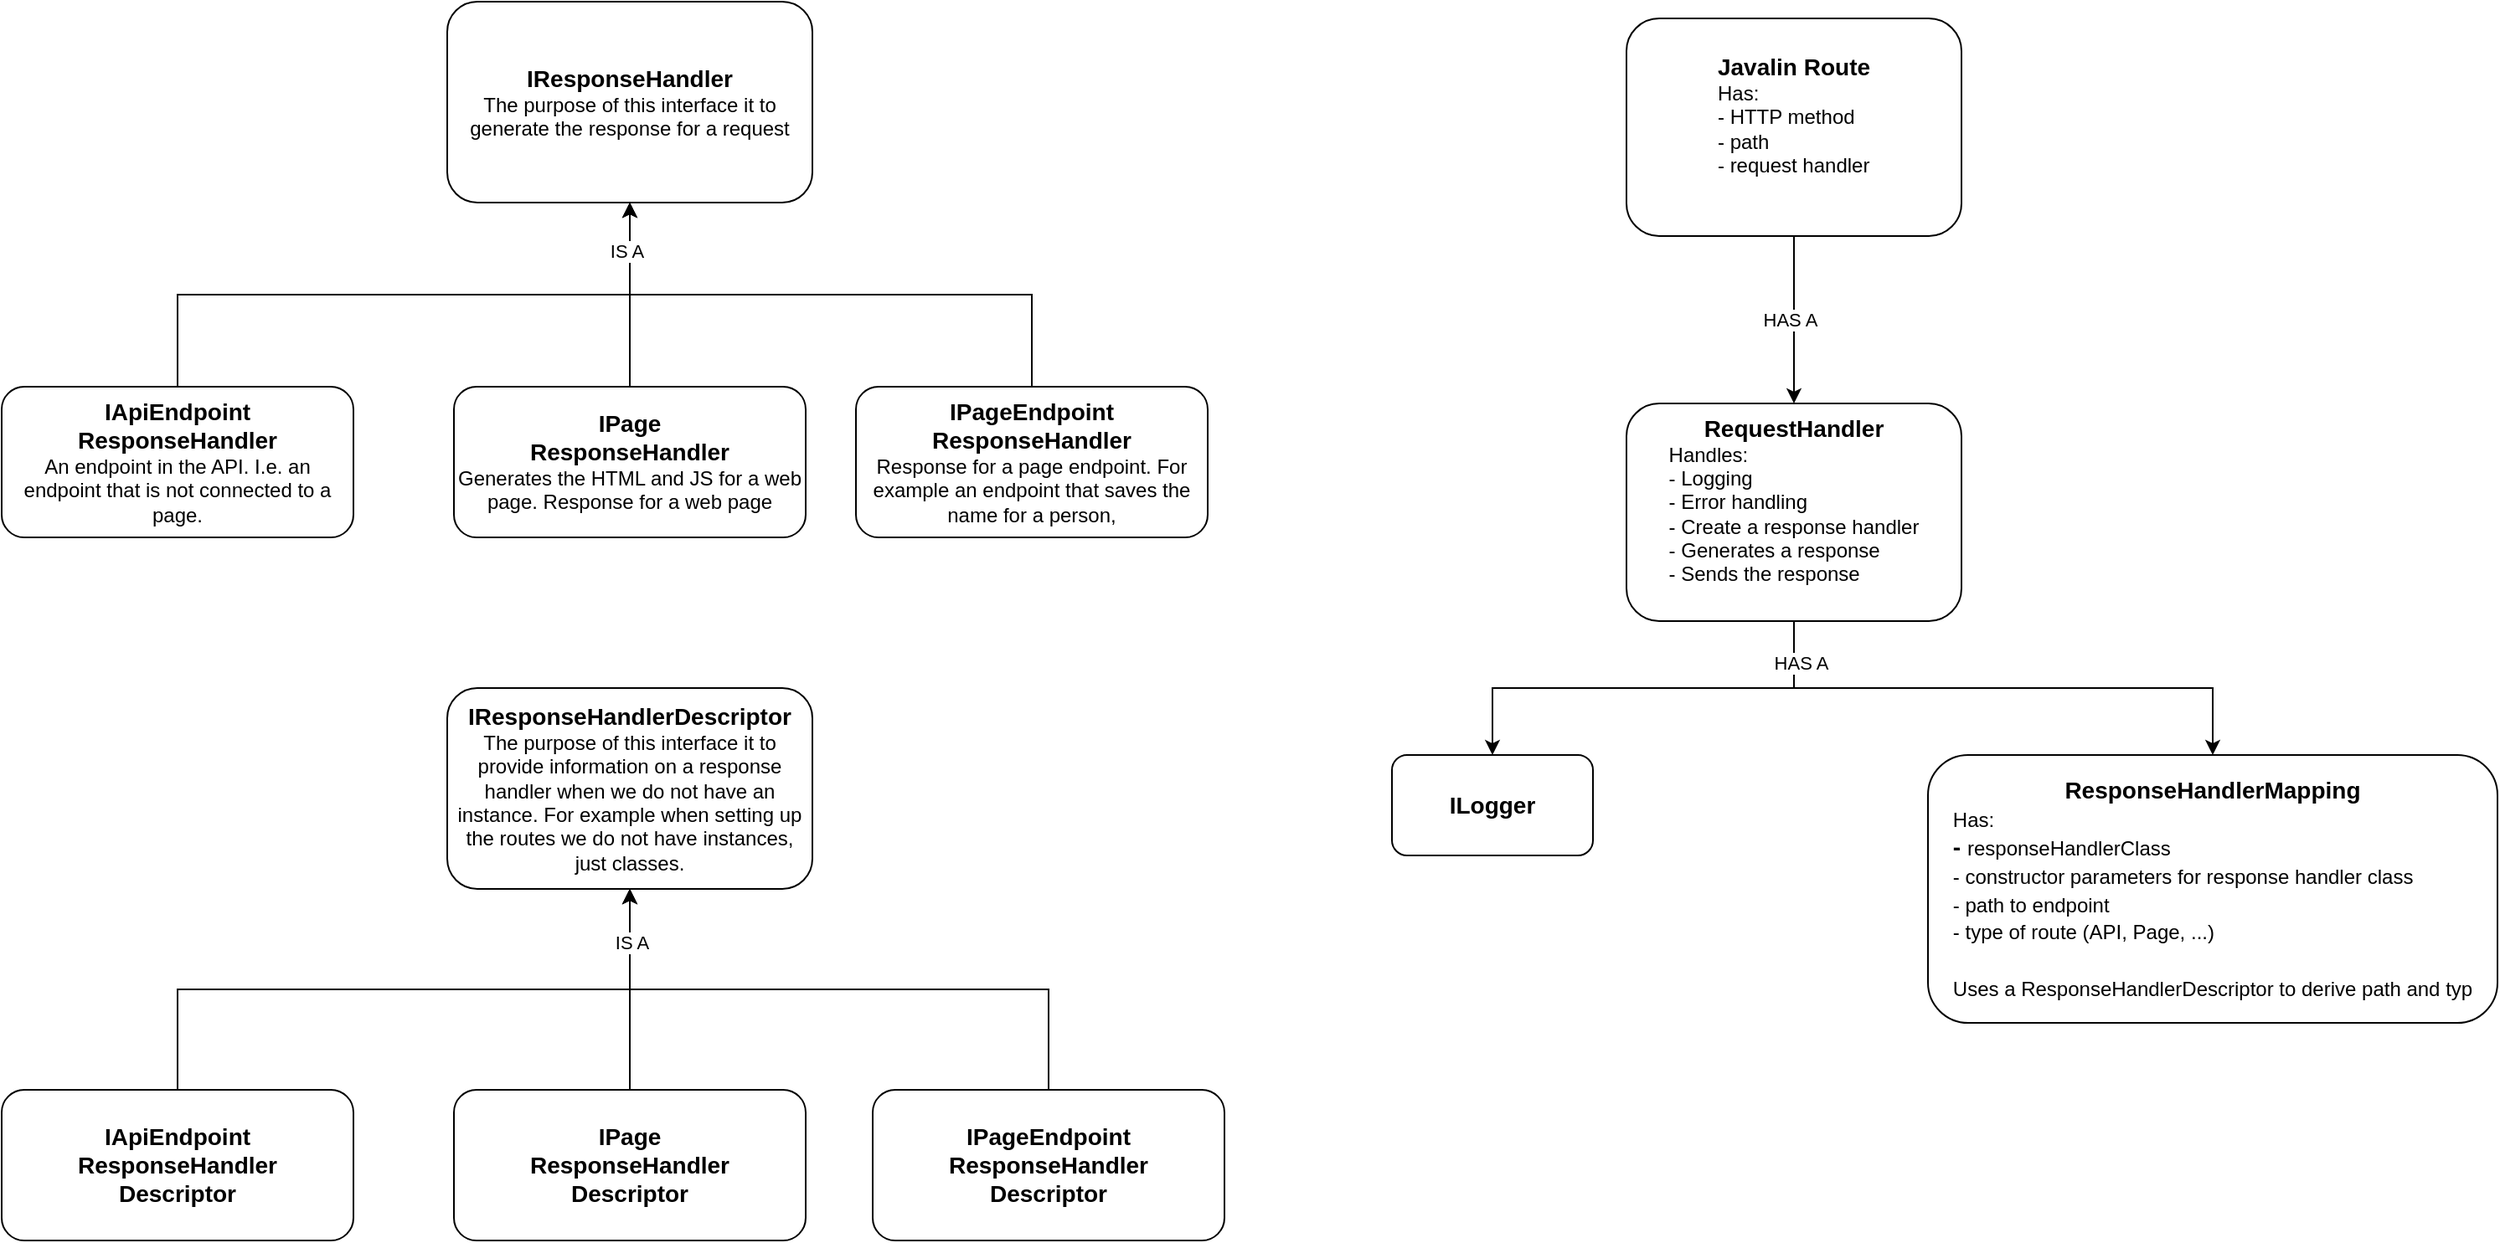 <mxfile version="22.1.22" type="embed">
  <diagram id="23iRSUPoRavnBvh4doch" name="Page-1">
    <mxGraphModel dx="1216" dy="1165" grid="1" gridSize="10" guides="1" tooltips="1" connect="1" arrows="1" fold="1" page="1" pageScale="1" pageWidth="827" pageHeight="1169" math="0" shadow="0">
      <root>
        <mxCell id="0" />
        <mxCell id="1" parent="0" />
        <mxCell id="4" value="&lt;b&gt;&lt;font style=&quot;font-size: 14px;&quot;&gt;IResponseHandler&lt;/font&gt;&lt;/b&gt;&lt;br&gt;The purpose of this interface it to generate the response for a request" style="rounded=1;whiteSpace=wrap;html=1;" vertex="1" parent="1">
          <mxGeometry x="346" y="90" width="218" height="120" as="geometry" />
        </mxCell>
        <mxCell id="8" style="edgeStyle=orthogonalEdgeStyle;rounded=0;orthogonalLoop=1;jettySize=auto;html=1;exitX=0.5;exitY=0;exitDx=0;exitDy=0;entryX=0.5;entryY=1;entryDx=0;entryDy=0;" edge="1" parent="1" source="5" target="4">
          <mxGeometry relative="1" as="geometry" />
        </mxCell>
        <mxCell id="5" value="&lt;font style=&quot;font-size: 14px;&quot;&gt;&lt;b&gt;IPage&lt;br&gt;ResponseHandler&lt;/b&gt;&lt;/font&gt;&lt;br&gt;Generates the HTML and JS for a web page. Response for a web page" style="rounded=1;whiteSpace=wrap;html=1;" vertex="1" parent="1">
          <mxGeometry x="350" y="320" width="210" height="90" as="geometry" />
        </mxCell>
        <mxCell id="9" style="edgeStyle=orthogonalEdgeStyle;rounded=0;orthogonalLoop=1;jettySize=auto;html=1;exitX=0.5;exitY=0;exitDx=0;exitDy=0;entryX=0.5;entryY=1;entryDx=0;entryDy=0;" edge="1" parent="1" source="6" target="4">
          <mxGeometry relative="1" as="geometry" />
        </mxCell>
        <mxCell id="6" value="&lt;font style=&quot;font-size: 14px;&quot;&gt;&lt;b&gt;IPageEndpoint&lt;br&gt;ResponseHandler&lt;/b&gt;&lt;/font&gt;&lt;br&gt;Response for a page endpoint. For example an endpoint that saves the name for a person," style="rounded=1;whiteSpace=wrap;html=1;" vertex="1" parent="1">
          <mxGeometry x="590" y="320" width="210" height="90" as="geometry" />
        </mxCell>
        <mxCell id="10" style="edgeStyle=orthogonalEdgeStyle;rounded=0;orthogonalLoop=1;jettySize=auto;html=1;exitX=0.5;exitY=0;exitDx=0;exitDy=0;entryX=0.5;entryY=1;entryDx=0;entryDy=0;" edge="1" parent="1" source="7" target="4">
          <mxGeometry relative="1" as="geometry" />
        </mxCell>
        <mxCell id="23" value="IS A" style="edgeLabel;html=1;align=center;verticalAlign=middle;resizable=0;points=[];" vertex="1" connectable="0" parent="10">
          <mxGeometry x="0.847" y="2" relative="1" as="geometry">
            <mxPoint as="offset" />
          </mxGeometry>
        </mxCell>
        <mxCell id="7" value="&lt;font style=&quot;font-size: 14px;&quot;&gt;&lt;b&gt;IApiEndpoint&lt;br&gt;ResponseHandler&lt;/b&gt;&lt;/font&gt;&lt;br&gt;An endpoint in the API. I.e. an endpoint that is not connected to a page." style="rounded=1;whiteSpace=wrap;html=1;" vertex="1" parent="1">
          <mxGeometry x="80" y="320" width="210" height="90" as="geometry" />
        </mxCell>
        <mxCell id="11" value="&lt;b&gt;&lt;font style=&quot;font-size: 14px;&quot;&gt;IResponseHandlerDescriptor&lt;/font&gt;&lt;/b&gt;&lt;br&gt;The purpose of this interface it to provide information on a response handler when we do not have an instance. For example when setting up the routes we do not have instances, just classes." style="rounded=1;whiteSpace=wrap;html=1;" vertex="1" parent="1">
          <mxGeometry x="346" y="500" width="218" height="120" as="geometry" />
        </mxCell>
        <mxCell id="25" style="edgeStyle=orthogonalEdgeStyle;rounded=0;orthogonalLoop=1;jettySize=auto;html=1;exitX=0.5;exitY=0;exitDx=0;exitDy=0;entryX=0.5;entryY=1;entryDx=0;entryDy=0;" edge="1" parent="1" source="13" target="11">
          <mxGeometry relative="1" as="geometry" />
        </mxCell>
        <mxCell id="13" value="&lt;font style=&quot;font-size: 14px;&quot;&gt;&lt;b&gt;IApiEndpoint&lt;br&gt;ResponseHandler&lt;br&gt;&lt;/b&gt;&lt;/font&gt;&lt;font style=&quot;font-size: 14px;&quot;&gt;&lt;b&gt;Descriptor&lt;/b&gt;&lt;/font&gt;&lt;br&gt;" style="rounded=1;whiteSpace=wrap;html=1;" vertex="1" parent="1">
          <mxGeometry x="80" y="740" width="210" height="90" as="geometry" />
        </mxCell>
        <mxCell id="27" style="edgeStyle=orthogonalEdgeStyle;rounded=0;orthogonalLoop=1;jettySize=auto;html=1;exitX=0.5;exitY=0;exitDx=0;exitDy=0;entryX=0.5;entryY=1;entryDx=0;entryDy=0;" edge="1" parent="1" source="14" target="11">
          <mxGeometry relative="1" as="geometry" />
        </mxCell>
        <mxCell id="14" value="&lt;font style=&quot;font-size: 14px;&quot;&gt;&lt;b&gt;IPageEndpoint&lt;br&gt;ResponseHandler &lt;br&gt;Descriptor&lt;/b&gt;&lt;/font&gt;&lt;br&gt;" style="rounded=1;whiteSpace=wrap;html=1;" vertex="1" parent="1">
          <mxGeometry x="600" y="740" width="210" height="90" as="geometry" />
        </mxCell>
        <mxCell id="26" style="edgeStyle=orthogonalEdgeStyle;rounded=0;orthogonalLoop=1;jettySize=auto;html=1;exitX=0.5;exitY=0;exitDx=0;exitDy=0;" edge="1" parent="1" source="15" target="11">
          <mxGeometry relative="1" as="geometry" />
        </mxCell>
        <mxCell id="28" value="IS A" style="edgeLabel;html=1;align=center;verticalAlign=middle;resizable=0;points=[];" vertex="1" connectable="0" parent="26">
          <mxGeometry x="0.467" y="-1" relative="1" as="geometry">
            <mxPoint as="offset" />
          </mxGeometry>
        </mxCell>
        <mxCell id="15" value="&lt;font style=&quot;font-size: 14px;&quot;&gt;&lt;b&gt;IPage&lt;br&gt;ResponseHandler&lt;br&gt;Descriptor&lt;/b&gt;&lt;/font&gt;&lt;br&gt;" style="rounded=1;whiteSpace=wrap;html=1;" vertex="1" parent="1">
          <mxGeometry x="350" y="740" width="210" height="90" as="geometry" />
        </mxCell>
        <mxCell id="21" style="edgeStyle=orthogonalEdgeStyle;rounded=0;orthogonalLoop=1;jettySize=auto;html=1;exitX=0.5;exitY=1;exitDx=0;exitDy=0;entryX=0.5;entryY=0;entryDx=0;entryDy=0;" edge="1" parent="1" source="35" target="20">
          <mxGeometry relative="1" as="geometry">
            <mxPoint x="1145" y="240" as="sourcePoint" />
          </mxGeometry>
        </mxCell>
        <mxCell id="22" value="HAS A&amp;nbsp;" style="edgeLabel;html=1;align=center;verticalAlign=middle;resizable=0;points=[];" vertex="1" connectable="0" parent="21">
          <mxGeometry x="-0.011" y="-1" relative="1" as="geometry">
            <mxPoint as="offset" />
          </mxGeometry>
        </mxCell>
        <mxCell id="30" style="edgeStyle=orthogonalEdgeStyle;rounded=0;orthogonalLoop=1;jettySize=auto;html=1;exitX=0.5;exitY=1;exitDx=0;exitDy=0;entryX=0.5;entryY=0;entryDx=0;entryDy=0;startArrow=none;startFill=0;endArrow=classic;endFill=1;" edge="1" parent="1" source="20" target="29">
          <mxGeometry relative="1" as="geometry" />
        </mxCell>
        <mxCell id="20" value="&lt;b&gt;&lt;font style=&quot;font-size: 14px;&quot;&gt;RequestHandler&lt;/font&gt;&lt;/b&gt;&lt;br&gt;&lt;div style=&quot;text-align: left;&quot;&gt;&lt;span style=&quot;background-color: initial;&quot;&gt;Handles:&lt;/span&gt;&lt;/div&gt;&lt;div style=&quot;text-align: left;&quot;&gt;&lt;span style=&quot;background-color: initial;&quot;&gt;- Logging&lt;/span&gt;&lt;/div&gt;&lt;div style=&quot;text-align: left;&quot;&gt;&lt;span style=&quot;background-color: initial;&quot;&gt;- Error handling&lt;/span&gt;&lt;/div&gt;&lt;div style=&quot;text-align: left;&quot;&gt;&lt;span style=&quot;background-color: initial;&quot;&gt;- Create a response handler&lt;/span&gt;&lt;/div&gt;&lt;div style=&quot;text-align: left;&quot;&gt;&lt;span style=&quot;background-color: initial;&quot;&gt;- Generates a response&lt;/span&gt;&lt;/div&gt;&lt;div style=&quot;text-align: left;&quot;&gt;&lt;span style=&quot;background-color: initial;&quot;&gt;- Sends the response&lt;/span&gt;&lt;/div&gt;&lt;div style=&quot;text-align: left;&quot;&gt;&lt;br&gt;&lt;/div&gt;" style="rounded=1;whiteSpace=wrap;html=1;" vertex="1" parent="1">
          <mxGeometry x="1050" y="330" width="200" height="130" as="geometry" />
        </mxCell>
        <mxCell id="29" value="&lt;b&gt;&lt;font style=&quot;font-size: 14px;&quot;&gt;ILogger&lt;/font&gt;&lt;/b&gt;" style="rounded=1;whiteSpace=wrap;html=1;" vertex="1" parent="1">
          <mxGeometry x="910" y="540" width="120" height="60" as="geometry" />
        </mxCell>
        <mxCell id="33" style="edgeStyle=orthogonalEdgeStyle;rounded=0;orthogonalLoop=1;jettySize=auto;html=1;exitX=0.5;exitY=0;exitDx=0;exitDy=0;startArrow=classic;startFill=1;endArrow=none;endFill=0;" edge="1" parent="1" source="32" target="20">
          <mxGeometry relative="1" as="geometry" />
        </mxCell>
        <mxCell id="34" value="HAS A" style="edgeLabel;html=1;align=center;verticalAlign=middle;resizable=0;points=[];" vertex="1" connectable="0" parent="33">
          <mxGeometry x="0.849" y="-4" relative="1" as="geometry">
            <mxPoint as="offset" />
          </mxGeometry>
        </mxCell>
        <mxCell id="32" value="&lt;font style=&quot;font-size: 14px;&quot;&gt;&lt;b&gt;ResponseHandlerMapping&lt;/b&gt;&lt;br&gt;&lt;div style=&quot;text-align: left;&quot;&gt;&lt;span style=&quot;background-color: initial; font-size: 12px;&quot;&gt;Has:&lt;/span&gt;&lt;/div&gt;&lt;div style=&quot;font-weight: bold; text-align: left;&quot;&gt;&lt;b style=&quot;background-color: initial; font-size: 12px;&quot;&gt;&lt;font style=&quot;font-size: 14px;&quot;&gt;-&amp;nbsp;&lt;/font&gt;&lt;/b&gt;&lt;span style=&quot;background-color: initial; font-size: 12px; font-weight: normal;&quot;&gt;responseHandlerClass&lt;/span&gt;&lt;/div&gt;&lt;div style=&quot;font-weight: bold; text-align: left;&quot;&gt;&lt;span style=&quot;background-color: initial; font-size: 12px; font-weight: normal;&quot;&gt;- constructor parameters for response handler class&lt;/span&gt;&lt;/div&gt;&lt;div style=&quot;font-weight: bold; text-align: left;&quot;&gt;&lt;span style=&quot;background-color: initial; font-size: 12px; font-weight: normal;&quot;&gt;- path to endpoint&lt;/span&gt;&lt;/div&gt;&lt;div style=&quot;font-weight: bold; text-align: left;&quot;&gt;&lt;span style=&quot;background-color: initial; font-size: 12px; font-weight: normal;&quot;&gt;- type of route (API, Page, ...)&lt;/span&gt;&lt;/div&gt;&lt;div style=&quot;font-weight: bold; text-align: left;&quot;&gt;&lt;span style=&quot;background-color: initial; font-size: 12px; font-weight: normal;&quot;&gt;&lt;br&gt;&lt;/span&gt;&lt;/div&gt;&lt;div style=&quot;font-weight: bold; text-align: left;&quot;&gt;&lt;span style=&quot;background-color: initial; font-size: 12px; font-weight: normal;&quot;&gt;Uses a ResponseHandlerDescriptor to derive path and typ&lt;/span&gt;&lt;/div&gt;&lt;/font&gt;" style="rounded=1;whiteSpace=wrap;html=1;" vertex="1" parent="1">
          <mxGeometry x="1230" y="540" width="340" height="160" as="geometry" />
        </mxCell>
        <mxCell id="35" value="&lt;b&gt;&lt;font style=&quot;font-size: 14px;&quot;&gt;Javalin Route&lt;/font&gt;&lt;/b&gt;&lt;br&gt;&lt;div style=&quot;text-align: left;&quot;&gt;&lt;span style=&quot;background-color: initial;&quot;&gt;Has:&lt;/span&gt;&lt;/div&gt;&lt;div style=&quot;text-align: left;&quot;&gt;&lt;span style=&quot;background-color: initial;&quot;&gt;- HTTP method&lt;/span&gt;&lt;/div&gt;&lt;div style=&quot;text-align: left;&quot;&gt;&lt;span style=&quot;background-color: initial;&quot;&gt;- path&lt;/span&gt;&lt;/div&gt;&lt;div style=&quot;text-align: left;&quot;&gt;&lt;span style=&quot;background-color: initial;&quot;&gt;- request handler&lt;/span&gt;&lt;/div&gt;&lt;div style=&quot;text-align: left;&quot;&gt;&lt;br&gt;&lt;/div&gt;" style="rounded=1;whiteSpace=wrap;html=1;" vertex="1" parent="1">
          <mxGeometry x="1050" y="100" width="200" height="130" as="geometry" />
        </mxCell>
      </root>
    </mxGraphModel>
  </diagram>
</mxfile>
